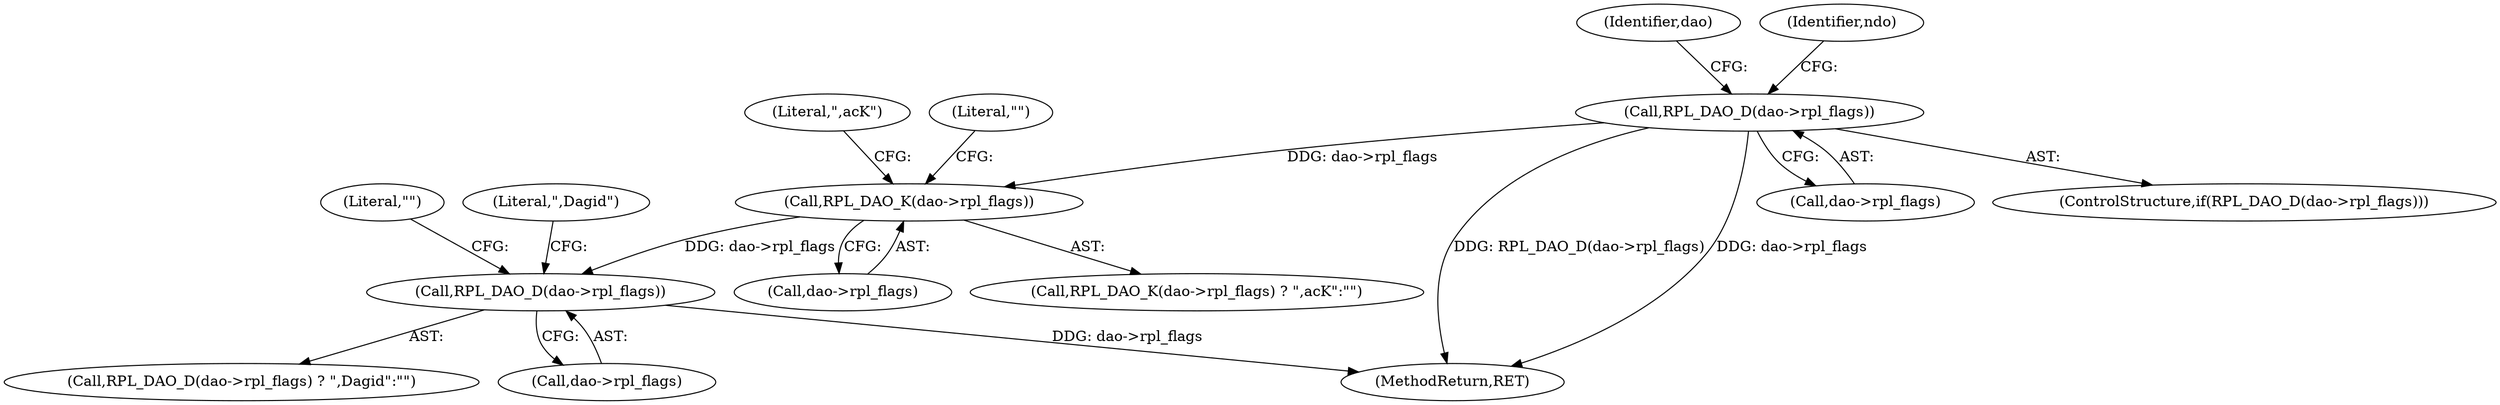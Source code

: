 digraph "0_tcpdump_d7505276842e85bfd067fa21cdb32b8a2dc3c5e4_5@pointer" {
"1000130" [label="(Call,RPL_DAO_D(dao->rpl_flags))"];
"1000175" [label="(Call,RPL_DAO_K(dao->rpl_flags))"];
"1000183" [label="(Call,RPL_DAO_D(dao->rpl_flags))"];
"1000130" [label="(Call,RPL_DAO_D(dao->rpl_flags))"];
"1000224" [label="(MethodReturn,RET)"];
"1000176" [label="(Call,dao->rpl_flags)"];
"1000182" [label="(Call,RPL_DAO_D(dao->rpl_flags) ? \",Dagid\":\"\")"];
"1000174" [label="(Call,RPL_DAO_K(dao->rpl_flags) ? \",acK\":\"\")"];
"1000188" [label="(Literal,\"\")"];
"1000137" [label="(Identifier,dao)"];
"1000160" [label="(Identifier,ndo)"];
"1000179" [label="(Literal,\",acK\")"];
"1000131" [label="(Call,dao->rpl_flags)"];
"1000187" [label="(Literal,\",Dagid\")"];
"1000129" [label="(ControlStructure,if(RPL_DAO_D(dao->rpl_flags)))"];
"1000175" [label="(Call,RPL_DAO_K(dao->rpl_flags))"];
"1000183" [label="(Call,RPL_DAO_D(dao->rpl_flags))"];
"1000184" [label="(Call,dao->rpl_flags)"];
"1000180" [label="(Literal,\"\")"];
"1000130" -> "1000129"  [label="AST: "];
"1000130" -> "1000131"  [label="CFG: "];
"1000131" -> "1000130"  [label="AST: "];
"1000137" -> "1000130"  [label="CFG: "];
"1000160" -> "1000130"  [label="CFG: "];
"1000130" -> "1000224"  [label="DDG: RPL_DAO_D(dao->rpl_flags)"];
"1000130" -> "1000224"  [label="DDG: dao->rpl_flags"];
"1000130" -> "1000175"  [label="DDG: dao->rpl_flags"];
"1000175" -> "1000174"  [label="AST: "];
"1000175" -> "1000176"  [label="CFG: "];
"1000176" -> "1000175"  [label="AST: "];
"1000179" -> "1000175"  [label="CFG: "];
"1000180" -> "1000175"  [label="CFG: "];
"1000175" -> "1000183"  [label="DDG: dao->rpl_flags"];
"1000183" -> "1000182"  [label="AST: "];
"1000183" -> "1000184"  [label="CFG: "];
"1000184" -> "1000183"  [label="AST: "];
"1000187" -> "1000183"  [label="CFG: "];
"1000188" -> "1000183"  [label="CFG: "];
"1000183" -> "1000224"  [label="DDG: dao->rpl_flags"];
}
